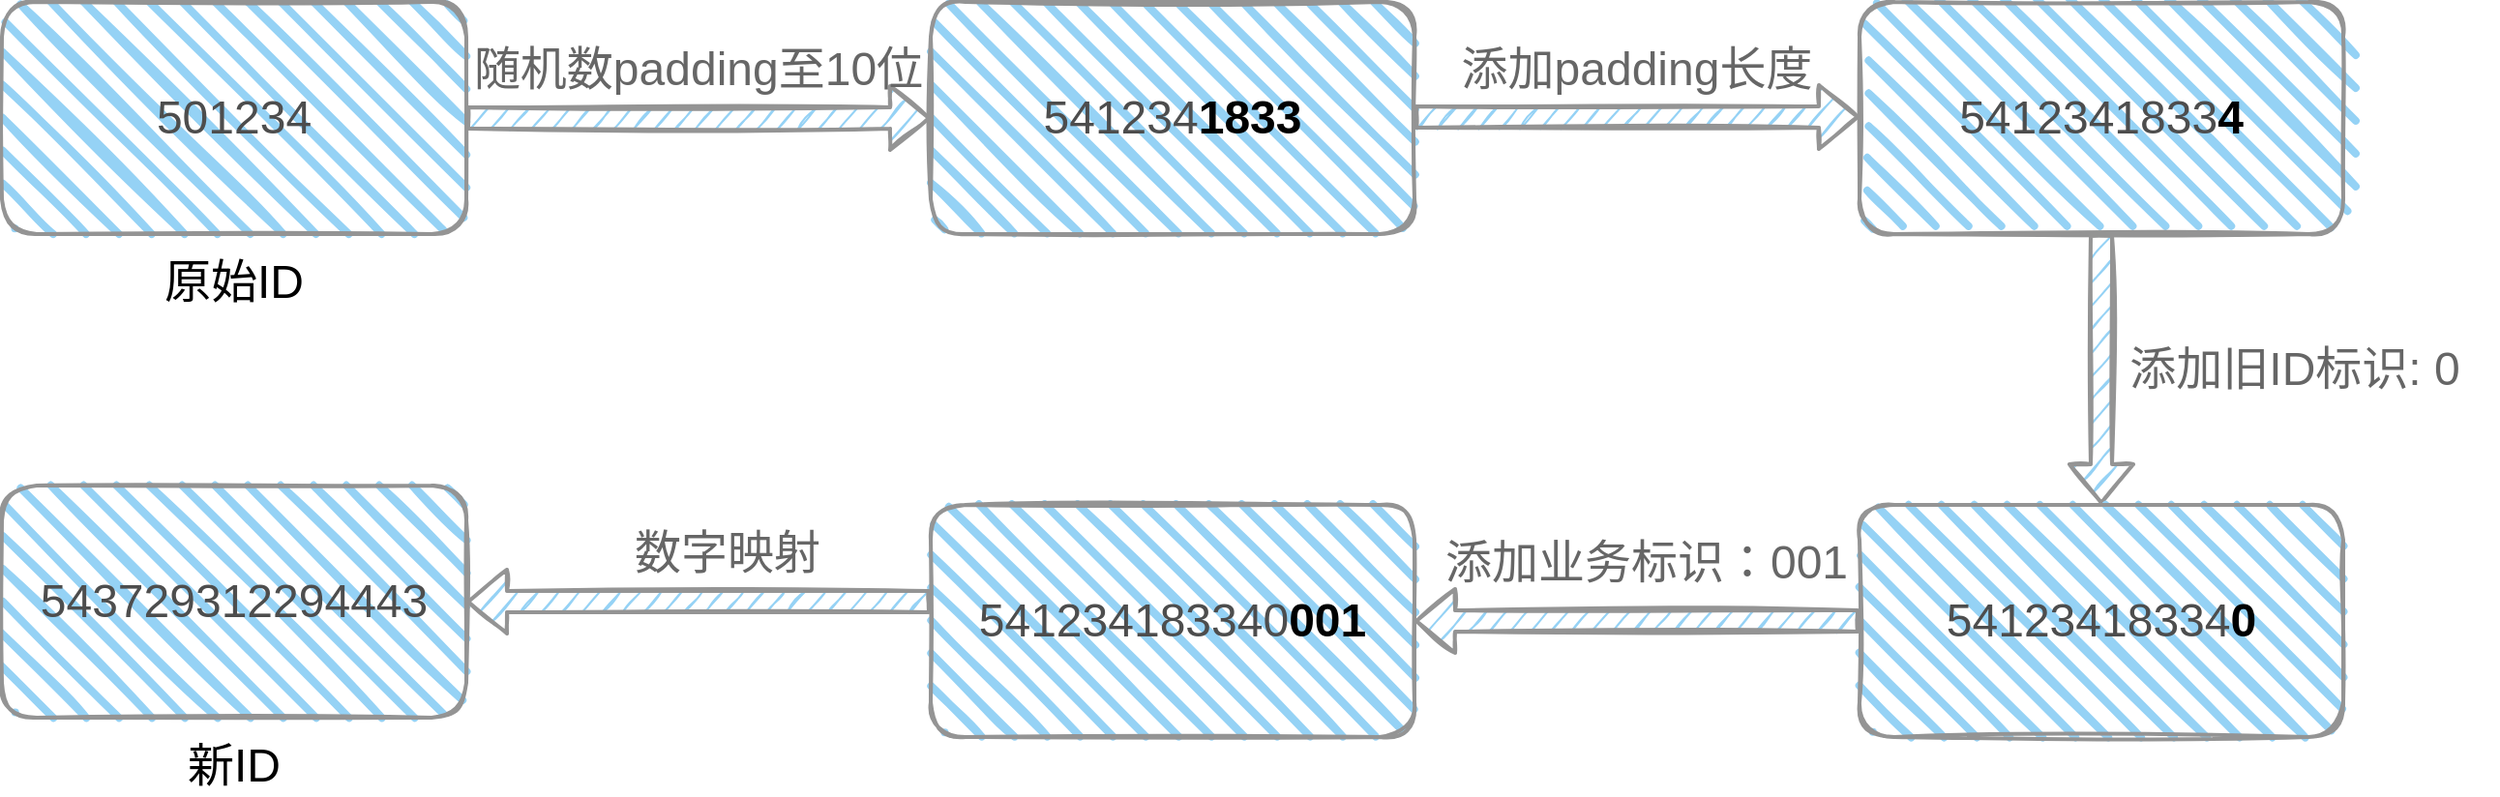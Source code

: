 <mxfile version="20.6.0" type="github">
  <diagram id="0Iac3pBhHl1lduyDzEGC" name="第 1 页">
    <mxGraphModel dx="2223" dy="959" grid="1" gridSize="10" guides="1" tooltips="1" connect="1" arrows="1" fold="1" page="1" pageScale="1" pageWidth="827" pageHeight="1169" math="0" shadow="0">
      <root>
        <mxCell id="0" />
        <mxCell id="1" parent="0" />
        <mxCell id="gX7BSSD_EET0P1-Cjivz-8" value="&lt;font color=&quot;#4d4d4d&quot;&gt;501234&lt;/font&gt;" style="rounded=1;whiteSpace=wrap;html=1;strokeWidth=2;fillWeight=4;hachureGap=12;hachureAngle=45;fillColor=#95D2F5;sketch=1;fontSize=24;strokeColor=#949494;" vertex="1" parent="1">
          <mxGeometry x="-20" y="460" width="240" height="120" as="geometry" />
        </mxCell>
        <mxCell id="gX7BSSD_EET0P1-Cjivz-17" value="&lt;font color=&quot;#4d4d4d&quot;&gt;541234&lt;/font&gt;&lt;b style=&quot;&quot;&gt;1833&lt;/b&gt;" style="whiteSpace=wrap;html=1;fontSize=24;fillColor=#95D2F5;strokeColor=#949494;rounded=1;strokeWidth=2;fillWeight=4;hachureGap=12;hachureAngle=45;sketch=1;" vertex="1" parent="1">
          <mxGeometry x="460" y="460" width="250" height="120" as="geometry" />
        </mxCell>
        <mxCell id="gX7BSSD_EET0P1-Cjivz-19" value="" style="edgeStyle=segmentEdgeStyle;endArrow=classic;html=1;rounded=0;shadow=0;sketch=1;strokeWidth=2;fontSize=24;entryX=0;entryY=0.5;entryDx=0;entryDy=0;shape=flexArrow;exitX=1;exitY=0.5;exitDx=0;exitDy=0;fillColor=#95D2F5;strokeColor=#949494;sketchStyle=rough;" edge="1" parent="1" source="gX7BSSD_EET0P1-Cjivz-8" target="gX7BSSD_EET0P1-Cjivz-17">
          <mxGeometry width="50" height="50" relative="1" as="geometry">
            <mxPoint x="280" y="520" as="sourcePoint" />
            <mxPoint x="330" y="470" as="targetPoint" />
            <Array as="points" />
          </mxGeometry>
        </mxCell>
        <mxCell id="gX7BSSD_EET0P1-Cjivz-37" value="" style="edgeStyle=orthogonalEdgeStyle;shape=flexArrow;rounded=0;sketch=1;orthogonalLoop=1;jettySize=auto;html=1;shadow=0;strokeColor=#949494;strokeWidth=2;fontSize=24;fontColor=#000000;startArrow=none;endArrow=block;endFill=0;fillColor=#95D2F5;entryX=0.5;entryY=0;entryDx=0;entryDy=0;startFill=0;" edge="1" parent="1" source="gX7BSSD_EET0P1-Cjivz-20" target="gX7BSSD_EET0P1-Cjivz-33">
          <mxGeometry relative="1" as="geometry">
            <mxPoint x="1065" y="690" as="targetPoint" />
          </mxGeometry>
        </mxCell>
        <mxCell id="gX7BSSD_EET0P1-Cjivz-20" value="&lt;font color=&quot;#4d4d4d&quot;&gt;5412341833&lt;/font&gt;&lt;b&gt;4&lt;/b&gt;" style="whiteSpace=wrap;html=1;fontSize=24;fillColor=#95D2F5;strokeColor=#949494;rounded=1;strokeWidth=2;fillWeight=4;hachureGap=12;hachureAngle=45;sketch=1;" vertex="1" parent="1">
          <mxGeometry x="940" y="460" width="250" height="120" as="geometry" />
        </mxCell>
        <mxCell id="gX7BSSD_EET0P1-Cjivz-21" value="" style="edgeStyle=segmentEdgeStyle;endArrow=classic;html=1;rounded=0;shadow=0;sketch=1;strokeColor=#949494;strokeWidth=2;fontSize=24;entryX=0;entryY=0.5;entryDx=0;entryDy=0;shape=flexArrow;fillColor=#95D2F5;" edge="1" parent="1" target="gX7BSSD_EET0P1-Cjivz-20">
          <mxGeometry width="50" height="50" relative="1" as="geometry">
            <mxPoint x="710" y="519.5" as="sourcePoint" />
            <mxPoint x="880" y="519.5" as="targetPoint" />
            <Array as="points" />
          </mxGeometry>
        </mxCell>
        <mxCell id="gX7BSSD_EET0P1-Cjivz-22" value="&lt;font color=&quot;#4d4d4d&quot;&gt;541234183340&lt;/font&gt;&lt;b&gt;001&lt;/b&gt;" style="whiteSpace=wrap;html=1;fontSize=24;fillColor=#95D2F5;strokeColor=#949494;rounded=1;strokeWidth=2;fillWeight=4;hachureGap=12;hachureAngle=45;sketch=1;" vertex="1" parent="1">
          <mxGeometry x="460" y="720" width="250" height="120" as="geometry" />
        </mxCell>
        <mxCell id="gX7BSSD_EET0P1-Cjivz-24" value="&lt;font color=&quot;#4d4d4d&quot;&gt;543729312294443&lt;/font&gt;" style="whiteSpace=wrap;html=1;fontSize=24;fillColor=#95D2F5;strokeColor=#949494;rounded=1;strokeWidth=2;fillWeight=4;hachureGap=12;hachureAngle=45;sketch=1;" vertex="1" parent="1">
          <mxGeometry x="-20" y="710" width="240" height="120" as="geometry" />
        </mxCell>
        <mxCell id="gX7BSSD_EET0P1-Cjivz-25" value="" style="edgeStyle=segmentEdgeStyle;endArrow=none;html=1;rounded=0;shadow=0;sketch=1;strokeColor=#949494;strokeWidth=2;fontSize=24;shape=flexArrow;startArrow=block;endFill=0;exitX=1;exitY=0.5;exitDx=0;exitDy=0;fillColor=#95D2F5;" edge="1" parent="1" source="gX7BSSD_EET0P1-Cjivz-24" target="gX7BSSD_EET0P1-Cjivz-22">
          <mxGeometry width="50" height="50" relative="1" as="geometry">
            <mxPoint x="270" y="780" as="sourcePoint" />
            <mxPoint x="430" y="770" as="targetPoint" />
            <Array as="points" />
          </mxGeometry>
        </mxCell>
        <mxCell id="gX7BSSD_EET0P1-Cjivz-26" value="原始ID" style="text;html=1;strokeColor=none;fillColor=none;align=center;verticalAlign=middle;whiteSpace=wrap;rounded=0;hachureGap=12;fontSize=24;" vertex="1" parent="1">
          <mxGeometry x="60" y="590" width="80" height="30" as="geometry" />
        </mxCell>
        <mxCell id="gX7BSSD_EET0P1-Cjivz-27" value="随机数padding至10位" style="text;html=1;strokeColor=none;fillColor=none;align=center;verticalAlign=middle;whiteSpace=wrap;rounded=0;hachureGap=12;fontSize=24;fontColor=#666666;" vertex="1" parent="1">
          <mxGeometry x="220" y="485" width="240" height="20" as="geometry" />
        </mxCell>
        <mxCell id="gX7BSSD_EET0P1-Cjivz-28" value="添加padding长度" style="text;html=1;strokeColor=none;fillColor=none;align=center;verticalAlign=middle;whiteSpace=wrap;rounded=0;hachureGap=12;fontSize=24;fontColor=#666666;" vertex="1" parent="1">
          <mxGeometry x="720" y="485" width="210" height="20" as="geometry" />
        </mxCell>
        <mxCell id="gX7BSSD_EET0P1-Cjivz-29" value="添加旧ID标识: 0" style="text;html=1;strokeColor=none;fillColor=none;align=center;verticalAlign=middle;whiteSpace=wrap;rounded=0;hachureGap=12;fontSize=24;fontColor=#666666;" vertex="1" parent="1">
          <mxGeometry x="1060" y="640" width="210" height="20" as="geometry" />
        </mxCell>
        <mxCell id="gX7BSSD_EET0P1-Cjivz-33" value="&lt;font color=&quot;#4d4d4d&quot;&gt;54123418334&lt;/font&gt;&lt;b&gt;0&lt;/b&gt;" style="whiteSpace=wrap;html=1;fontSize=24;fillColor=#95D2F5;strokeColor=#949494;rounded=1;strokeWidth=2;fillWeight=4;hachureGap=12;hachureAngle=45;sketch=1;" vertex="1" parent="1">
          <mxGeometry x="940" y="720" width="250" height="120" as="geometry" />
        </mxCell>
        <mxCell id="gX7BSSD_EET0P1-Cjivz-34" value="" style="edgeStyle=segmentEdgeStyle;endArrow=none;html=1;rounded=0;shadow=0;sketch=1;strokeColor=#949494;strokeWidth=2;fontSize=24;shape=flexArrow;startArrow=block;endFill=0;entryX=0;entryY=0.5;entryDx=0;entryDy=0;fillColor=#95D2F5;" edge="1" parent="1" target="gX7BSSD_EET0P1-Cjivz-33" source="gX7BSSD_EET0P1-Cjivz-22">
          <mxGeometry width="50" height="50" relative="1" as="geometry">
            <mxPoint x="730" y="780" as="sourcePoint" />
            <mxPoint x="860" y="760" as="targetPoint" />
            <Array as="points" />
          </mxGeometry>
        </mxCell>
        <mxCell id="gX7BSSD_EET0P1-Cjivz-38" value="添加业务标识：001" style="text;html=1;strokeColor=none;fillColor=none;align=center;verticalAlign=middle;whiteSpace=wrap;rounded=0;hachureGap=12;fontSize=24;fontColor=#666666;" vertex="1" parent="1">
          <mxGeometry x="720" y="735" width="220" height="30" as="geometry" />
        </mxCell>
        <mxCell id="gX7BSSD_EET0P1-Cjivz-39" value="数字映射" style="text;html=1;strokeColor=none;fillColor=none;align=center;verticalAlign=middle;whiteSpace=wrap;rounded=0;hachureGap=12;fontSize=24;fontColor=#666666;" vertex="1" parent="1">
          <mxGeometry x="250" y="735" width="210" height="20" as="geometry" />
        </mxCell>
        <mxCell id="gX7BSSD_EET0P1-Cjivz-43" value="新ID" style="text;html=1;strokeColor=none;fillColor=none;align=center;verticalAlign=middle;whiteSpace=wrap;rounded=0;hachureGap=12;fontSize=24;" vertex="1" parent="1">
          <mxGeometry x="60" y="840" width="80" height="30" as="geometry" />
        </mxCell>
      </root>
    </mxGraphModel>
  </diagram>
</mxfile>
